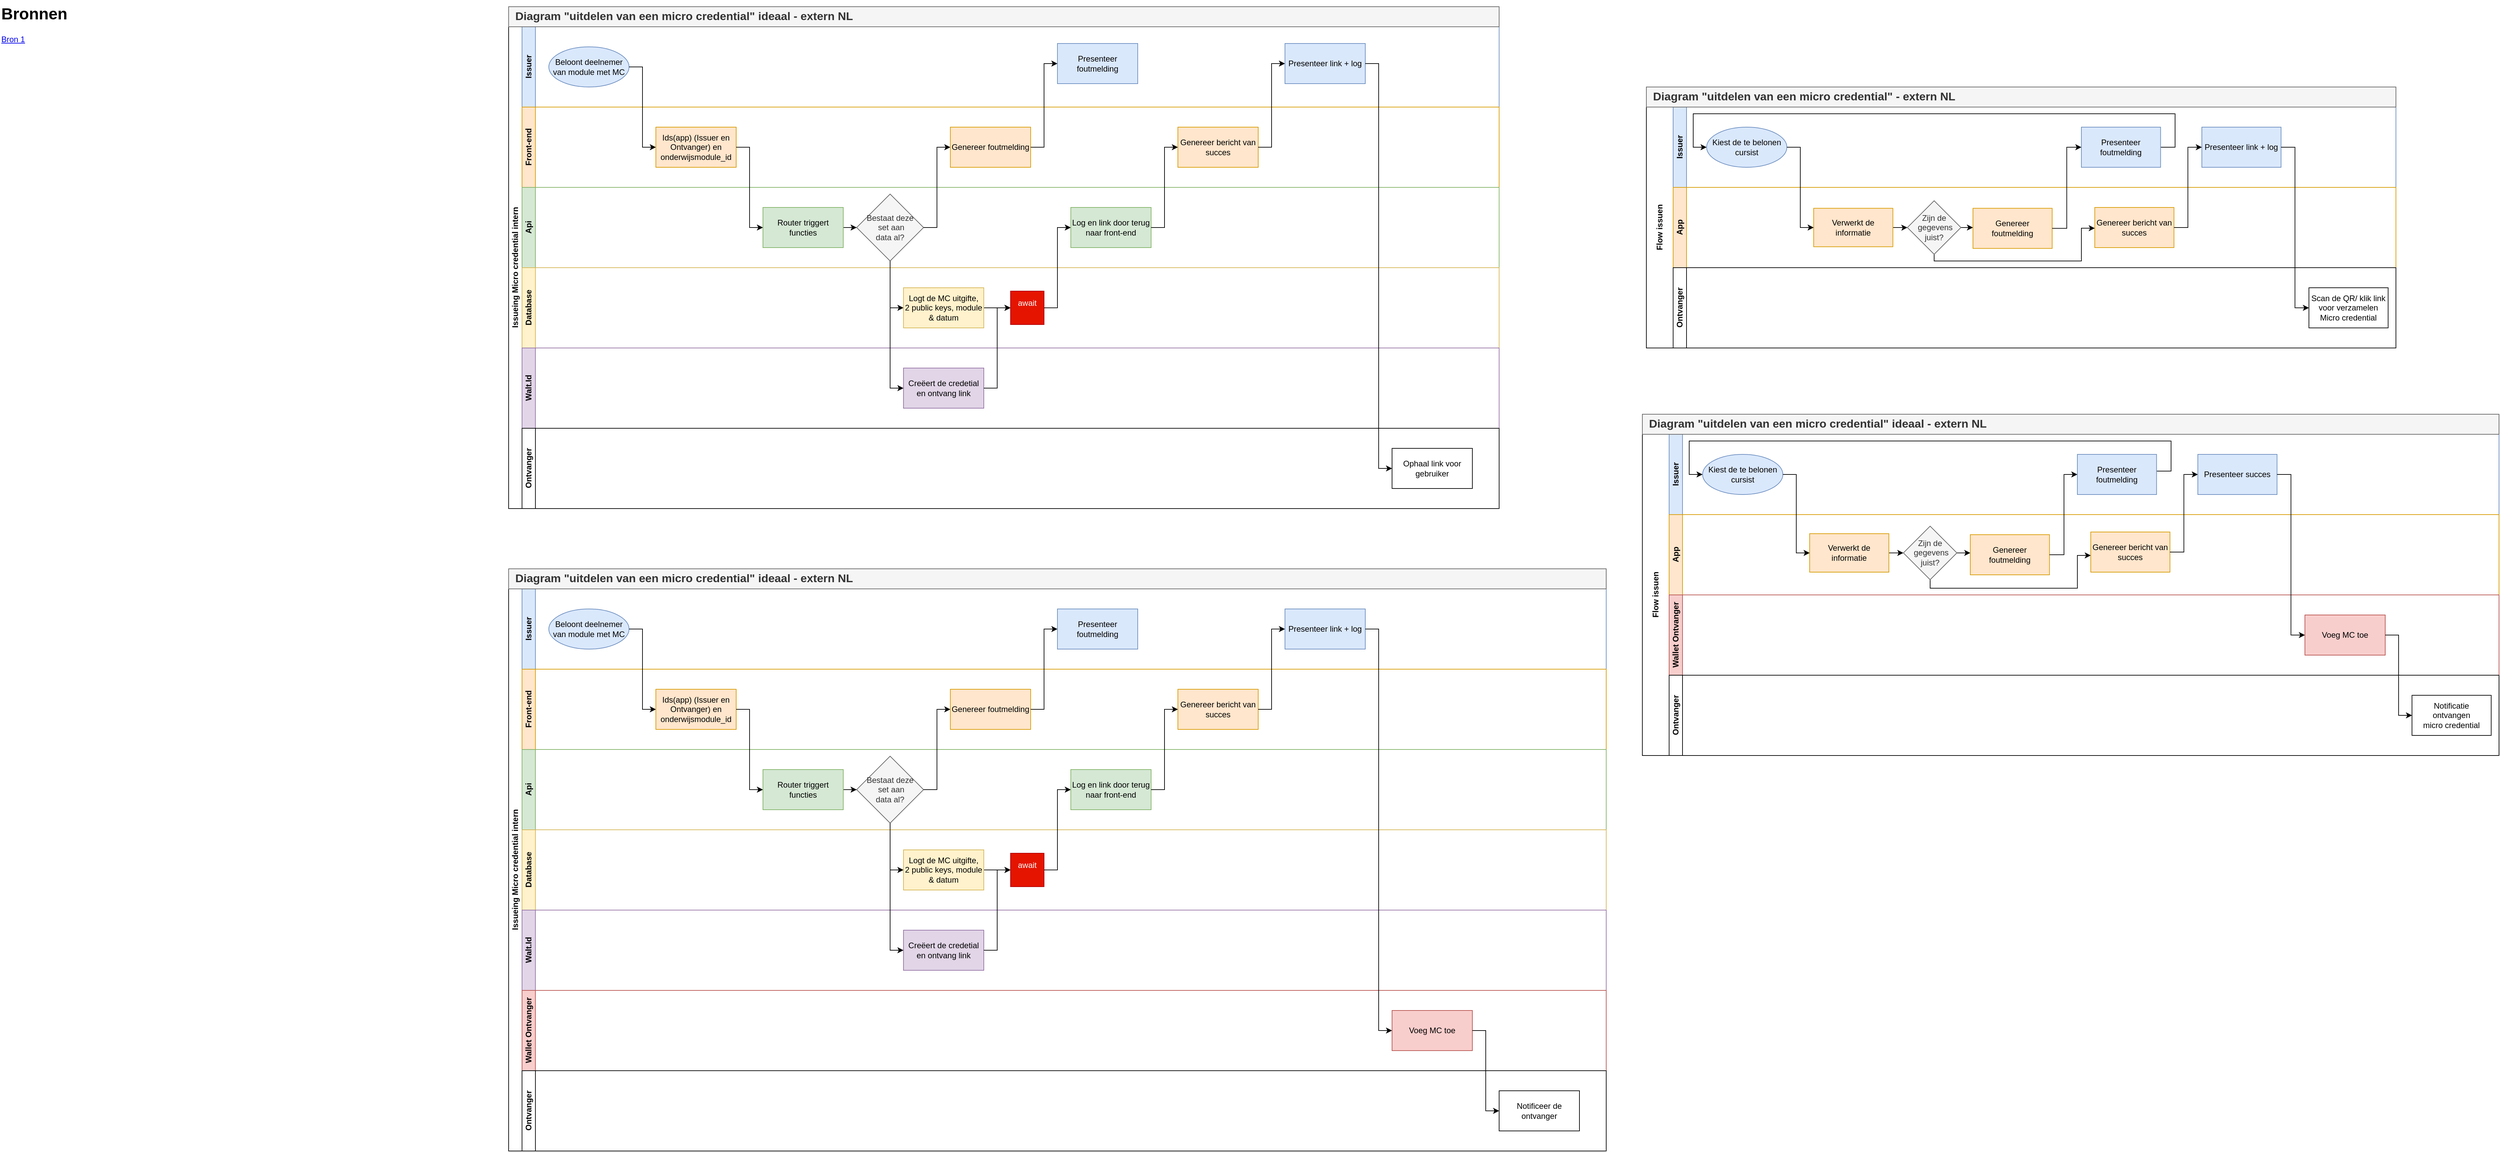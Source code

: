 <mxfile version="24.4.12" type="github">
  <diagram name="Pagina-1" id="NsCIWlI-wsy2xXNKLtzi">
    <mxGraphModel dx="1502" dy="348" grid="1" gridSize="10" guides="1" tooltips="1" connect="1" arrows="1" fold="1" page="1" pageScale="1" pageWidth="827" pageHeight="1169" math="0" shadow="0">
      <root>
        <mxCell id="0" />
        <mxCell id="1" parent="0" />
        <mxCell id="EHAu2jdZxgm3HHLdkp7--146" value="" style="group" vertex="1" connectable="0" parent="1">
          <mxGeometry x="1660" y="170" width="1120" height="390" as="geometry" />
        </mxCell>
        <mxCell id="EHAu2jdZxgm3HHLdkp7--147" value="Flow issuen" style="swimlane;childLayout=stackLayout;resizeParent=1;resizeParentMax=0;horizontal=0;startSize=40;horizontalStack=0;html=1;" vertex="1" parent="EHAu2jdZxgm3HHLdkp7--146">
          <mxGeometry y="30" width="1120" height="360" as="geometry">
            <mxRectangle y="120" width="40" height="200" as="alternateBounds" />
          </mxGeometry>
        </mxCell>
        <mxCell id="EHAu2jdZxgm3HHLdkp7--148" value="Issuer" style="swimlane;startSize=20;horizontal=0;html=1;fillColor=#dae8fc;strokeColor=#6c8ebf;" vertex="1" parent="EHAu2jdZxgm3HHLdkp7--147">
          <mxGeometry x="40" width="1080" height="120" as="geometry" />
        </mxCell>
        <mxCell id="EHAu2jdZxgm3HHLdkp7--149" value="Kiest de te belonen cursist" style="ellipse;whiteSpace=wrap;html=1;fillColor=#dae8fc;strokeColor=#6c8ebf;" vertex="1" parent="EHAu2jdZxgm3HHLdkp7--148">
          <mxGeometry x="50" y="30" width="120" height="60" as="geometry" />
        </mxCell>
        <mxCell id="EHAu2jdZxgm3HHLdkp7--150" style="edgeStyle=orthogonalEdgeStyle;rounded=0;orthogonalLoop=1;jettySize=auto;html=1;exitX=1;exitY=0.5;exitDx=0;exitDy=0;" edge="1" parent="EHAu2jdZxgm3HHLdkp7--148" source="EHAu2jdZxgm3HHLdkp7--151">
          <mxGeometry relative="1" as="geometry">
            <mxPoint x="738.338" y="60" as="sourcePoint" />
            <mxPoint x="50" y="60" as="targetPoint" />
            <Array as="points">
              <mxPoint x="750" y="60" />
              <mxPoint x="750" y="10" />
              <mxPoint x="30" y="10" />
              <mxPoint x="30" y="60" />
            </Array>
          </mxGeometry>
        </mxCell>
        <mxCell id="EHAu2jdZxgm3HHLdkp7--151" value="Presenteer foutmelding" style="whiteSpace=wrap;html=1;fillColor=#dae8fc;strokeColor=#6c8ebf;rounded=0;" vertex="1" parent="EHAu2jdZxgm3HHLdkp7--148">
          <mxGeometry x="610.003" y="30" width="118.336" height="60" as="geometry" />
        </mxCell>
        <mxCell id="EHAu2jdZxgm3HHLdkp7--152" value="Presenteer link + log" style="whiteSpace=wrap;html=1;fillColor=#dae8fc;strokeColor=#6c8ebf;rounded=0;" vertex="1" parent="EHAu2jdZxgm3HHLdkp7--148">
          <mxGeometry x="790.005" y="30" width="118.336" height="60" as="geometry" />
        </mxCell>
        <mxCell id="EHAu2jdZxgm3HHLdkp7--153" value="" style="edgeStyle=orthogonalEdgeStyle;rounded=0;orthogonalLoop=1;jettySize=auto;html=1;" edge="1" parent="EHAu2jdZxgm3HHLdkp7--147" source="EHAu2jdZxgm3HHLdkp7--166">
          <mxGeometry relative="1" as="geometry" />
        </mxCell>
        <mxCell id="EHAu2jdZxgm3HHLdkp7--154" value="Post request" style="edgeLabel;html=1;align=center;verticalAlign=middle;resizable=0;points=[];" vertex="1" connectable="0" parent="EHAu2jdZxgm3HHLdkp7--153">
          <mxGeometry x="-0.227" relative="1" as="geometry">
            <mxPoint y="-3" as="offset" />
          </mxGeometry>
        </mxCell>
        <mxCell id="EHAu2jdZxgm3HHLdkp7--155" value="" style="edgeStyle=orthogonalEdgeStyle;rounded=0;orthogonalLoop=1;jettySize=auto;html=1;" edge="1" parent="EHAu2jdZxgm3HHLdkp7--147">
          <mxGeometry relative="1" as="geometry" />
        </mxCell>
        <mxCell id="EHAu2jdZxgm3HHLdkp7--156" style="edgeStyle=orthogonalEdgeStyle;rounded=0;orthogonalLoop=1;jettySize=auto;html=1;entryX=0;entryY=0.5;entryDx=0;entryDy=0;" edge="1" parent="EHAu2jdZxgm3HHLdkp7--147">
          <mxGeometry relative="1" as="geometry" />
        </mxCell>
        <mxCell id="EHAu2jdZxgm3HHLdkp7--157" value="Nee" style="edgeLabel;html=1;align=center;verticalAlign=middle;resizable=0;points=[];" vertex="1" connectable="0" parent="EHAu2jdZxgm3HHLdkp7--156">
          <mxGeometry x="-0.747" y="4" relative="1" as="geometry">
            <mxPoint as="offset" />
          </mxGeometry>
        </mxCell>
        <mxCell id="EHAu2jdZxgm3HHLdkp7--158" value="" style="edgeStyle=orthogonalEdgeStyle;rounded=0;orthogonalLoop=1;jettySize=auto;html=1;" edge="1" parent="EHAu2jdZxgm3HHLdkp7--147" target="EHAu2jdZxgm3HHLdkp7--167">
          <mxGeometry relative="1" as="geometry" />
        </mxCell>
        <mxCell id="EHAu2jdZxgm3HHLdkp7--159" value="" style="edgeStyle=orthogonalEdgeStyle;rounded=0;orthogonalLoop=1;jettySize=auto;html=1;" edge="1" parent="EHAu2jdZxgm3HHLdkp7--147">
          <mxGeometry relative="1" as="geometry" />
        </mxCell>
        <mxCell id="EHAu2jdZxgm3HHLdkp7--160" style="edgeStyle=orthogonalEdgeStyle;rounded=0;orthogonalLoop=1;jettySize=auto;html=1;entryX=0.5;entryY=1;entryDx=0;entryDy=0;" edge="1" parent="EHAu2jdZxgm3HHLdkp7--147">
          <mxGeometry relative="1" as="geometry">
            <mxPoint x="424.036" y="420" as="targetPoint" />
          </mxGeometry>
        </mxCell>
        <mxCell id="EHAu2jdZxgm3HHLdkp7--161" value="" style="edgeStyle=orthogonalEdgeStyle;rounded=0;orthogonalLoop=1;jettySize=auto;html=1;" edge="1" parent="EHAu2jdZxgm3HHLdkp7--147" target="EHAu2jdZxgm3HHLdkp7--168">
          <mxGeometry relative="1" as="geometry" />
        </mxCell>
        <mxCell id="EHAu2jdZxgm3HHLdkp7--162" value="" style="edgeStyle=orthogonalEdgeStyle;rounded=0;orthogonalLoop=1;jettySize=auto;html=1;fontSize=12;startSize=8;endSize=8;" edge="1" parent="EHAu2jdZxgm3HHLdkp7--147" target="EHAu2jdZxgm3HHLdkp7--173">
          <mxGeometry relative="1" as="geometry" />
        </mxCell>
        <mxCell id="EHAu2jdZxgm3HHLdkp7--163" style="edgeStyle=orthogonalEdgeStyle;rounded=0;orthogonalLoop=1;jettySize=auto;html=1;entryX=0.5;entryY=0;entryDx=0;entryDy=0;fontSize=12;startSize=8;endSize=8;" edge="1" parent="EHAu2jdZxgm3HHLdkp7--147" source="EHAu2jdZxgm3HHLdkp7--152">
          <mxGeometry relative="1" as="geometry">
            <Array as="points">
              <mxPoint x="670.569" y="40" />
            </Array>
          </mxGeometry>
        </mxCell>
        <mxCell id="EHAu2jdZxgm3HHLdkp7--164" value="App" style="swimlane;startSize=20;horizontal=0;html=1;fillColor=#ffe6cc;strokeColor=#d79b00;" vertex="1" parent="EHAu2jdZxgm3HHLdkp7--147">
          <mxGeometry x="40" y="120" width="1080" height="120" as="geometry" />
        </mxCell>
        <mxCell id="EHAu2jdZxgm3HHLdkp7--165" style="edgeStyle=orthogonalEdgeStyle;rounded=0;orthogonalLoop=1;jettySize=auto;html=1;entryX=0;entryY=0.5;entryDx=0;entryDy=0;" edge="1" parent="EHAu2jdZxgm3HHLdkp7--164" source="EHAu2jdZxgm3HHLdkp7--166" target="EHAu2jdZxgm3HHLdkp7--171">
          <mxGeometry relative="1" as="geometry" />
        </mxCell>
        <mxCell id="EHAu2jdZxgm3HHLdkp7--166" value="Verwerkt de informatie" style="rounded=0;whiteSpace=wrap;html=1;fillColor=#ffe6cc;strokeColor=#d79b00;" vertex="1" parent="EHAu2jdZxgm3HHLdkp7--164">
          <mxGeometry x="210" y="31.25" width="118.34" height="57.5" as="geometry" />
        </mxCell>
        <mxCell id="EHAu2jdZxgm3HHLdkp7--167" value="Genereer foutmelding" style="whiteSpace=wrap;html=1;fillColor=#ffe6cc;strokeColor=#d79b00;rounded=0;" vertex="1" parent="EHAu2jdZxgm3HHLdkp7--164">
          <mxGeometry x="448.003" y="31.25" width="118.336" height="60" as="geometry" />
        </mxCell>
        <mxCell id="EHAu2jdZxgm3HHLdkp7--168" value="Genereer bericht van succes" style="whiteSpace=wrap;html=1;fillColor=#ffe6cc;strokeColor=#d79b00;rounded=0;" vertex="1" parent="EHAu2jdZxgm3HHLdkp7--164">
          <mxGeometry x="630.005" y="30" width="118.336" height="60" as="geometry" />
        </mxCell>
        <mxCell id="EHAu2jdZxgm3HHLdkp7--169" style="edgeStyle=orthogonalEdgeStyle;rounded=0;orthogonalLoop=1;jettySize=auto;html=1;exitX=0.5;exitY=1;exitDx=0;exitDy=0;" edge="1" parent="EHAu2jdZxgm3HHLdkp7--164" source="EHAu2jdZxgm3HHLdkp7--171" target="EHAu2jdZxgm3HHLdkp7--168">
          <mxGeometry relative="1" as="geometry">
            <mxPoint x="640.0" y="60" as="targetPoint" />
            <Array as="points">
              <mxPoint x="390" y="110" />
              <mxPoint x="610" y="110" />
              <mxPoint x="610" y="61" />
            </Array>
          </mxGeometry>
        </mxCell>
        <mxCell id="EHAu2jdZxgm3HHLdkp7--170" value="" style="edgeStyle=orthogonalEdgeStyle;rounded=0;orthogonalLoop=1;jettySize=auto;html=1;" edge="1" parent="EHAu2jdZxgm3HHLdkp7--164" source="EHAu2jdZxgm3HHLdkp7--171" target="EHAu2jdZxgm3HHLdkp7--167">
          <mxGeometry relative="1" as="geometry">
            <Array as="points">
              <mxPoint x="519" y="59" />
              <mxPoint x="519" y="59" />
            </Array>
          </mxGeometry>
        </mxCell>
        <mxCell id="EHAu2jdZxgm3HHLdkp7--171" value="Zijn de&lt;br&gt;&amp;nbsp;gegevens &lt;br&gt;juist?" style="rhombus;whiteSpace=wrap;html=1;fillColor=#f5f5f5;strokeColor=#666666;rounded=0;fontColor=#333333;" vertex="1" parent="EHAu2jdZxgm3HHLdkp7--164">
          <mxGeometry x="350" y="20" width="80.0" height="80" as="geometry" />
        </mxCell>
        <mxCell id="EHAu2jdZxgm3HHLdkp7--172" value="&lt;span style=&quot;color: rgb(0, 0, 0); font-family: Helvetica; font-size: 12px; font-style: normal; font-variant-ligatures: normal; font-variant-caps: normal; font-weight: 700; letter-spacing: normal; orphans: 2; text-align: center; text-indent: 0px; text-transform: none; widows: 2; word-spacing: 0px; -webkit-text-stroke-width: 0px; white-space: nowrap; background-color: rgb(251, 251, 251); text-decoration-thickness: initial; text-decoration-style: initial; text-decoration-color: initial; display: inline !important; float: none;&quot;&gt;Ontvanger&lt;/span&gt;" style="swimlane;startSize=20;horizontal=0;html=1;" vertex="1" parent="EHAu2jdZxgm3HHLdkp7--147">
          <mxGeometry x="40" y="240" width="1080" height="120" as="geometry" />
        </mxCell>
        <mxCell id="EHAu2jdZxgm3HHLdkp7--173" value="Scan de QR/ klik link voor verzamelen Micro credential" style="whiteSpace=wrap;html=1;rounded=0;" vertex="1" parent="EHAu2jdZxgm3HHLdkp7--172">
          <mxGeometry x="950.0" y="30" width="118.336" height="60" as="geometry" />
        </mxCell>
        <mxCell id="EHAu2jdZxgm3HHLdkp7--174" style="edgeStyle=none;curved=1;rounded=0;orthogonalLoop=1;jettySize=auto;html=1;exitX=0.5;exitY=0;exitDx=0;exitDy=0;fontSize=12;startSize=8;endSize=8;" edge="1" parent="EHAu2jdZxgm3HHLdkp7--172" source="EHAu2jdZxgm3HHLdkp7--173" target="EHAu2jdZxgm3HHLdkp7--173">
          <mxGeometry relative="1" as="geometry" />
        </mxCell>
        <mxCell id="EHAu2jdZxgm3HHLdkp7--175" style="edgeStyle=orthogonalEdgeStyle;rounded=0;orthogonalLoop=1;jettySize=auto;html=1;entryX=0;entryY=0.5;entryDx=0;entryDy=0;" edge="1" parent="EHAu2jdZxgm3HHLdkp7--147" source="EHAu2jdZxgm3HHLdkp7--149" target="EHAu2jdZxgm3HHLdkp7--166">
          <mxGeometry relative="1" as="geometry" />
        </mxCell>
        <mxCell id="EHAu2jdZxgm3HHLdkp7--176" style="edgeStyle=orthogonalEdgeStyle;rounded=0;orthogonalLoop=1;jettySize=auto;html=1;entryX=0;entryY=0.5;entryDx=0;entryDy=0;" edge="1" parent="EHAu2jdZxgm3HHLdkp7--147" source="EHAu2jdZxgm3HHLdkp7--168" target="EHAu2jdZxgm3HHLdkp7--152">
          <mxGeometry relative="1" as="geometry" />
        </mxCell>
        <mxCell id="EHAu2jdZxgm3HHLdkp7--177" style="edgeStyle=orthogonalEdgeStyle;rounded=0;orthogonalLoop=1;jettySize=auto;html=1;entryX=0;entryY=0.5;entryDx=0;entryDy=0;" edge="1" parent="EHAu2jdZxgm3HHLdkp7--147" source="EHAu2jdZxgm3HHLdkp7--152" target="EHAu2jdZxgm3HHLdkp7--173">
          <mxGeometry relative="1" as="geometry" />
        </mxCell>
        <mxCell id="EHAu2jdZxgm3HHLdkp7--178" style="edgeStyle=orthogonalEdgeStyle;rounded=0;orthogonalLoop=1;jettySize=auto;html=1;entryX=0;entryY=0.5;entryDx=0;entryDy=0;" edge="1" parent="EHAu2jdZxgm3HHLdkp7--147" source="EHAu2jdZxgm3HHLdkp7--167" target="EHAu2jdZxgm3HHLdkp7--151">
          <mxGeometry relative="1" as="geometry" />
        </mxCell>
        <mxCell id="EHAu2jdZxgm3HHLdkp7--179" value="&lt;font style=&quot;font-size: 17px;&quot;&gt;Diagram &quot;uitdelen van een micro credential&quot;&amp;nbsp;- extern NL&lt;/font&gt;" style="text;html=1;align=left;verticalAlign=middle;whiteSpace=wrap;rounded=0;fillColor=#f5f5f5;fontColor=#333333;strokeColor=#666666;fontStyle=1;fontSize=17;spacingTop=0;spacing=10;" vertex="1" parent="EHAu2jdZxgm3HHLdkp7--146">
          <mxGeometry width="1120" height="30" as="geometry" />
        </mxCell>
        <mxCell id="EHAu2jdZxgm3HHLdkp7--181" value="" style="group" vertex="1" connectable="0" parent="1">
          <mxGeometry x="1654" y="659" width="1280" height="510" as="geometry" />
        </mxCell>
        <mxCell id="EHAu2jdZxgm3HHLdkp7--53" value="Flow issuen" style="swimlane;childLayout=stackLayout;resizeParent=1;resizeParentMax=0;horizontal=0;startSize=40;horizontalStack=0;html=1;" vertex="1" parent="EHAu2jdZxgm3HHLdkp7--181">
          <mxGeometry y="30" width="1280" height="480" as="geometry">
            <mxRectangle y="120" width="40" height="200" as="alternateBounds" />
          </mxGeometry>
        </mxCell>
        <mxCell id="EHAu2jdZxgm3HHLdkp7--59" value="" style="edgeStyle=orthogonalEdgeStyle;rounded=0;orthogonalLoop=1;jettySize=auto;html=1;" edge="1" parent="EHAu2jdZxgm3HHLdkp7--53" source="EHAu2jdZxgm3HHLdkp7--72">
          <mxGeometry relative="1" as="geometry" />
        </mxCell>
        <mxCell id="EHAu2jdZxgm3HHLdkp7--60" value="Post request" style="edgeLabel;html=1;align=center;verticalAlign=middle;resizable=0;points=[];" vertex="1" connectable="0" parent="EHAu2jdZxgm3HHLdkp7--59">
          <mxGeometry x="-0.227" relative="1" as="geometry">
            <mxPoint y="-3" as="offset" />
          </mxGeometry>
        </mxCell>
        <mxCell id="EHAu2jdZxgm3HHLdkp7--61" value="" style="edgeStyle=orthogonalEdgeStyle;rounded=0;orthogonalLoop=1;jettySize=auto;html=1;" edge="1" parent="EHAu2jdZxgm3HHLdkp7--53">
          <mxGeometry relative="1" as="geometry" />
        </mxCell>
        <mxCell id="EHAu2jdZxgm3HHLdkp7--62" style="edgeStyle=orthogonalEdgeStyle;rounded=0;orthogonalLoop=1;jettySize=auto;html=1;entryX=0;entryY=0.5;entryDx=0;entryDy=0;" edge="1" parent="EHAu2jdZxgm3HHLdkp7--53">
          <mxGeometry relative="1" as="geometry" />
        </mxCell>
        <mxCell id="EHAu2jdZxgm3HHLdkp7--63" value="Nee" style="edgeLabel;html=1;align=center;verticalAlign=middle;resizable=0;points=[];" vertex="1" connectable="0" parent="EHAu2jdZxgm3HHLdkp7--62">
          <mxGeometry x="-0.747" y="4" relative="1" as="geometry">
            <mxPoint as="offset" />
          </mxGeometry>
        </mxCell>
        <mxCell id="EHAu2jdZxgm3HHLdkp7--64" value="" style="edgeStyle=orthogonalEdgeStyle;rounded=0;orthogonalLoop=1;jettySize=auto;html=1;" edge="1" parent="EHAu2jdZxgm3HHLdkp7--53" target="EHAu2jdZxgm3HHLdkp7--73">
          <mxGeometry relative="1" as="geometry" />
        </mxCell>
        <mxCell id="EHAu2jdZxgm3HHLdkp7--65" value="" style="edgeStyle=orthogonalEdgeStyle;rounded=0;orthogonalLoop=1;jettySize=auto;html=1;" edge="1" parent="EHAu2jdZxgm3HHLdkp7--53">
          <mxGeometry relative="1" as="geometry" />
        </mxCell>
        <mxCell id="EHAu2jdZxgm3HHLdkp7--66" style="edgeStyle=orthogonalEdgeStyle;rounded=0;orthogonalLoop=1;jettySize=auto;html=1;entryX=0.5;entryY=1;entryDx=0;entryDy=0;" edge="1" parent="EHAu2jdZxgm3HHLdkp7--53">
          <mxGeometry relative="1" as="geometry">
            <mxPoint x="424.036" y="420" as="targetPoint" />
          </mxGeometry>
        </mxCell>
        <mxCell id="EHAu2jdZxgm3HHLdkp7--67" value="" style="edgeStyle=orthogonalEdgeStyle;rounded=0;orthogonalLoop=1;jettySize=auto;html=1;" edge="1" parent="EHAu2jdZxgm3HHLdkp7--53" target="EHAu2jdZxgm3HHLdkp7--74">
          <mxGeometry relative="1" as="geometry" />
        </mxCell>
        <mxCell id="EHAu2jdZxgm3HHLdkp7--68" value="" style="edgeStyle=orthogonalEdgeStyle;rounded=0;orthogonalLoop=1;jettySize=auto;html=1;fontSize=12;startSize=8;endSize=8;" edge="1" parent="EHAu2jdZxgm3HHLdkp7--53" target="EHAu2jdZxgm3HHLdkp7--79">
          <mxGeometry relative="1" as="geometry" />
        </mxCell>
        <mxCell id="EHAu2jdZxgm3HHLdkp7--69" style="edgeStyle=orthogonalEdgeStyle;rounded=0;orthogonalLoop=1;jettySize=auto;html=1;entryX=0.5;entryY=0;entryDx=0;entryDy=0;fontSize=12;startSize=8;endSize=8;" edge="1" parent="EHAu2jdZxgm3HHLdkp7--53" source="EHAu2jdZxgm3HHLdkp7--58">
          <mxGeometry relative="1" as="geometry">
            <Array as="points">
              <mxPoint x="670.569" y="40" />
            </Array>
          </mxGeometry>
        </mxCell>
        <mxCell id="EHAu2jdZxgm3HHLdkp7--54" value="Issuer" style="swimlane;startSize=20;horizontal=0;html=1;fillColor=#dae8fc;strokeColor=#6c8ebf;" vertex="1" parent="EHAu2jdZxgm3HHLdkp7--53">
          <mxGeometry x="40" width="1240" height="120" as="geometry" />
        </mxCell>
        <mxCell id="EHAu2jdZxgm3HHLdkp7--55" value="Kiest de te belonen cursist" style="ellipse;whiteSpace=wrap;html=1;fillColor=#dae8fc;strokeColor=#6c8ebf;" vertex="1" parent="EHAu2jdZxgm3HHLdkp7--54">
          <mxGeometry x="50" y="30" width="120" height="60" as="geometry" />
        </mxCell>
        <mxCell id="EHAu2jdZxgm3HHLdkp7--56" style="edgeStyle=orthogonalEdgeStyle;rounded=0;orthogonalLoop=1;jettySize=auto;html=1;entryX=0;entryY=0.5;entryDx=0;entryDy=0;" edge="1" parent="EHAu2jdZxgm3HHLdkp7--54" source="EHAu2jdZxgm3HHLdkp7--57" target="EHAu2jdZxgm3HHLdkp7--55">
          <mxGeometry relative="1" as="geometry">
            <Array as="points">
              <mxPoint x="750" y="55" />
              <mxPoint x="750" y="10" />
              <mxPoint x="30" y="10" />
              <mxPoint x="30" y="60" />
            </Array>
          </mxGeometry>
        </mxCell>
        <mxCell id="EHAu2jdZxgm3HHLdkp7--57" value="Presenteer foutmelding" style="whiteSpace=wrap;html=1;fillColor=#dae8fc;strokeColor=#6c8ebf;rounded=0;" vertex="1" parent="EHAu2jdZxgm3HHLdkp7--54">
          <mxGeometry x="610.003" y="30" width="118.336" height="60" as="geometry" />
        </mxCell>
        <mxCell id="EHAu2jdZxgm3HHLdkp7--58" value="Presenteer succes" style="whiteSpace=wrap;html=1;fillColor=#dae8fc;strokeColor=#6c8ebf;rounded=0;" vertex="1" parent="EHAu2jdZxgm3HHLdkp7--54">
          <mxGeometry x="790.005" y="30" width="118.336" height="60" as="geometry" />
        </mxCell>
        <mxCell id="EHAu2jdZxgm3HHLdkp7--70" value="App" style="swimlane;startSize=20;horizontal=0;html=1;fillColor=#ffe6cc;strokeColor=#d79b00;" vertex="1" parent="EHAu2jdZxgm3HHLdkp7--53">
          <mxGeometry x="40" y="120" width="1240" height="120" as="geometry" />
        </mxCell>
        <mxCell id="EHAu2jdZxgm3HHLdkp7--71" style="edgeStyle=orthogonalEdgeStyle;rounded=0;orthogonalLoop=1;jettySize=auto;html=1;entryX=0;entryY=0.5;entryDx=0;entryDy=0;" edge="1" parent="EHAu2jdZxgm3HHLdkp7--70" source="EHAu2jdZxgm3HHLdkp7--72" target="EHAu2jdZxgm3HHLdkp7--77">
          <mxGeometry relative="1" as="geometry" />
        </mxCell>
        <mxCell id="EHAu2jdZxgm3HHLdkp7--72" value="Verwerkt de informatie" style="rounded=0;whiteSpace=wrap;html=1;fillColor=#ffe6cc;strokeColor=#d79b00;" vertex="1" parent="EHAu2jdZxgm3HHLdkp7--70">
          <mxGeometry x="210" y="28.5" width="118.34" height="57.5" as="geometry" />
        </mxCell>
        <mxCell id="EHAu2jdZxgm3HHLdkp7--73" value="Genereer foutmelding" style="whiteSpace=wrap;html=1;fillColor=#ffe6cc;strokeColor=#d79b00;rounded=0;" vertex="1" parent="EHAu2jdZxgm3HHLdkp7--70">
          <mxGeometry x="450.003" y="30" width="118.336" height="60" as="geometry" />
        </mxCell>
        <mxCell id="EHAu2jdZxgm3HHLdkp7--74" value="Genereer bericht van succes" style="whiteSpace=wrap;html=1;fillColor=#ffe6cc;strokeColor=#d79b00;rounded=0;" vertex="1" parent="EHAu2jdZxgm3HHLdkp7--70">
          <mxGeometry x="630.005" y="26" width="118.336" height="60" as="geometry" />
        </mxCell>
        <mxCell id="EHAu2jdZxgm3HHLdkp7--75" style="edgeStyle=orthogonalEdgeStyle;rounded=0;orthogonalLoop=1;jettySize=auto;html=1;exitX=0.5;exitY=1;exitDx=0;exitDy=0;" edge="1" parent="EHAu2jdZxgm3HHLdkp7--70" source="EHAu2jdZxgm3HHLdkp7--77" target="EHAu2jdZxgm3HHLdkp7--74">
          <mxGeometry relative="1" as="geometry">
            <mxPoint x="640" y="60" as="targetPoint" />
            <Array as="points">
              <mxPoint x="390" y="110" />
              <mxPoint x="610" y="110" />
              <mxPoint x="610" y="61" />
            </Array>
          </mxGeometry>
        </mxCell>
        <mxCell id="EHAu2jdZxgm3HHLdkp7--76" value="" style="edgeStyle=orthogonalEdgeStyle;rounded=0;orthogonalLoop=1;jettySize=auto;html=1;" edge="1" parent="EHAu2jdZxgm3HHLdkp7--70" source="EHAu2jdZxgm3HHLdkp7--77" target="EHAu2jdZxgm3HHLdkp7--73">
          <mxGeometry relative="1" as="geometry">
            <Array as="points">
              <mxPoint x="519" y="59" />
              <mxPoint x="519" y="59" />
            </Array>
          </mxGeometry>
        </mxCell>
        <mxCell id="EHAu2jdZxgm3HHLdkp7--77" value="Zijn de&lt;br&gt;&amp;nbsp;gegevens &lt;br&gt;juist?" style="rhombus;whiteSpace=wrap;html=1;fillColor=#f5f5f5;strokeColor=#666666;rounded=0;fontColor=#333333;" vertex="1" parent="EHAu2jdZxgm3HHLdkp7--70">
          <mxGeometry x="350" y="17.25" width="80" height="80" as="geometry" />
        </mxCell>
        <mxCell id="EHAu2jdZxgm3HHLdkp7--91" style="swimlane;startSize=20;horizontal=0;html=1;fillColor=#ffe6cc;strokeColor=#d79b00;" vertex="1" parent="EHAu2jdZxgm3HHLdkp7--53">
          <mxGeometry x="40" y="240" width="1240" height="120" as="geometry" />
        </mxCell>
        <mxCell id="EHAu2jdZxgm3HHLdkp7--89" value="Wallet Ontvanger" style="swimlane;startSize=20;horizontal=0;html=1;fillColor=#f8cecc;strokeColor=#b85450;" vertex="1" parent="EHAu2jdZxgm3HHLdkp7--91">
          <mxGeometry width="1240" height="120" as="geometry" />
        </mxCell>
        <mxCell id="EHAu2jdZxgm3HHLdkp7--90" value="Voeg MC toe" style="whiteSpace=wrap;html=1;fillColor=#f8cecc;strokeColor=#b85450;rounded=0;" vertex="1" parent="EHAu2jdZxgm3HHLdkp7--89">
          <mxGeometry x="950" y="30" width="120" height="60" as="geometry" />
        </mxCell>
        <mxCell id="EHAu2jdZxgm3HHLdkp7--78" value="&lt;span style=&quot;color: rgb(0, 0, 0); font-family: Helvetica; font-size: 12px; font-style: normal; font-variant-ligatures: normal; font-variant-caps: normal; font-weight: 700; letter-spacing: normal; orphans: 2; text-align: center; text-indent: 0px; text-transform: none; widows: 2; word-spacing: 0px; -webkit-text-stroke-width: 0px; white-space: nowrap; background-color: rgb(251, 251, 251); text-decoration-thickness: initial; text-decoration-style: initial; text-decoration-color: initial; display: inline !important; float: none;&quot;&gt;Ontvanger&lt;/span&gt;" style="swimlane;startSize=20;horizontal=0;html=1;" vertex="1" parent="EHAu2jdZxgm3HHLdkp7--53">
          <mxGeometry x="40" y="360" width="1240" height="120" as="geometry" />
        </mxCell>
        <mxCell id="EHAu2jdZxgm3HHLdkp7--79" value="Notificatie&lt;br&gt;ontvangen&lt;div&gt;micro credential&lt;/div&gt;" style="whiteSpace=wrap;html=1;rounded=0;" vertex="1" parent="EHAu2jdZxgm3HHLdkp7--78">
          <mxGeometry x="1110.0" y="30" width="118.336" height="60" as="geometry" />
        </mxCell>
        <mxCell id="EHAu2jdZxgm3HHLdkp7--80" style="edgeStyle=none;curved=1;rounded=0;orthogonalLoop=1;jettySize=auto;html=1;exitX=0.5;exitY=0;exitDx=0;exitDy=0;fontSize=12;startSize=8;endSize=8;" edge="1" parent="EHAu2jdZxgm3HHLdkp7--78" source="EHAu2jdZxgm3HHLdkp7--79" target="EHAu2jdZxgm3HHLdkp7--79">
          <mxGeometry relative="1" as="geometry" />
        </mxCell>
        <mxCell id="EHAu2jdZxgm3HHLdkp7--81" style="edgeStyle=orthogonalEdgeStyle;rounded=0;orthogonalLoop=1;jettySize=auto;html=1;entryX=0;entryY=0.5;entryDx=0;entryDy=0;" edge="1" parent="EHAu2jdZxgm3HHLdkp7--53" source="EHAu2jdZxgm3HHLdkp7--55" target="EHAu2jdZxgm3HHLdkp7--72">
          <mxGeometry relative="1" as="geometry" />
        </mxCell>
        <mxCell id="EHAu2jdZxgm3HHLdkp7--82" style="edgeStyle=orthogonalEdgeStyle;rounded=0;orthogonalLoop=1;jettySize=auto;html=1;entryX=0;entryY=0.5;entryDx=0;entryDy=0;" edge="1" parent="EHAu2jdZxgm3HHLdkp7--53" source="EHAu2jdZxgm3HHLdkp7--74" target="EHAu2jdZxgm3HHLdkp7--58">
          <mxGeometry relative="1" as="geometry" />
        </mxCell>
        <mxCell id="EHAu2jdZxgm3HHLdkp7--84" style="edgeStyle=orthogonalEdgeStyle;rounded=0;orthogonalLoop=1;jettySize=auto;html=1;entryX=0;entryY=0.5;entryDx=0;entryDy=0;" edge="1" parent="EHAu2jdZxgm3HHLdkp7--53" source="EHAu2jdZxgm3HHLdkp7--73" target="EHAu2jdZxgm3HHLdkp7--57">
          <mxGeometry relative="1" as="geometry">
            <Array as="points">
              <mxPoint x="630" y="180" />
              <mxPoint x="630" y="60" />
            </Array>
          </mxGeometry>
        </mxCell>
        <mxCell id="EHAu2jdZxgm3HHLdkp7--93" style="edgeStyle=orthogonalEdgeStyle;rounded=0;orthogonalLoop=1;jettySize=auto;html=1;entryX=0;entryY=0.5;entryDx=0;entryDy=0;" edge="1" parent="EHAu2jdZxgm3HHLdkp7--53" source="EHAu2jdZxgm3HHLdkp7--58" target="EHAu2jdZxgm3HHLdkp7--90">
          <mxGeometry relative="1" as="geometry" />
        </mxCell>
        <mxCell id="EHAu2jdZxgm3HHLdkp7--95" style="edgeStyle=orthogonalEdgeStyle;rounded=0;orthogonalLoop=1;jettySize=auto;html=1;entryX=0;entryY=0.5;entryDx=0;entryDy=0;" edge="1" parent="EHAu2jdZxgm3HHLdkp7--53" source="EHAu2jdZxgm3HHLdkp7--90" target="EHAu2jdZxgm3HHLdkp7--79">
          <mxGeometry relative="1" as="geometry" />
        </mxCell>
        <mxCell id="EHAu2jdZxgm3HHLdkp7--85" value="&lt;font style=&quot;font-size: 17px;&quot;&gt;Diagram &quot;uitdelen van een micro credential&quot; ideaal - extern NL&lt;/font&gt;" style="text;html=1;align=left;verticalAlign=middle;whiteSpace=wrap;rounded=0;fillColor=#f5f5f5;fontColor=#333333;strokeColor=#666666;fontStyle=1;fontSize=17;spacingTop=0;spacing=10;" vertex="1" parent="EHAu2jdZxgm3HHLdkp7--181">
          <mxGeometry width="1280" height="30" as="geometry" />
        </mxCell>
        <mxCell id="EHAu2jdZxgm3HHLdkp7--184" value="" style="group" vertex="1" connectable="0" parent="1">
          <mxGeometry x="-40" y="50" width="1480" height="750" as="geometry" />
        </mxCell>
        <mxCell id="zvpY97_QarNmOb90CFdL-1" value="Issueing Micro credential intern" style="swimlane;childLayout=stackLayout;resizeParent=1;resizeParentMax=0;horizontal=0;startSize=20;horizontalStack=0;html=1;" parent="EHAu2jdZxgm3HHLdkp7--184" vertex="1">
          <mxGeometry y="30" width="1480" height="720" as="geometry" />
        </mxCell>
        <mxCell id="zvpY97_QarNmOb90CFdL-2" value="Issuer" style="swimlane;startSize=20;horizontal=0;html=1;fillColor=#dae8fc;strokeColor=#6c8ebf;" parent="zvpY97_QarNmOb90CFdL-1" vertex="1">
          <mxGeometry x="20" width="1460" height="120" as="geometry" />
        </mxCell>
        <mxCell id="zvpY97_QarNmOb90CFdL-3" value="Beloont deelnemer van module met MC" style="ellipse;whiteSpace=wrap;html=1;fillColor=#dae8fc;strokeColor=#6c8ebf;" parent="zvpY97_QarNmOb90CFdL-2" vertex="1">
          <mxGeometry x="40" y="30" width="120" height="60" as="geometry" />
        </mxCell>
        <mxCell id="zvpY97_QarNmOb90CFdL-4" value="Presenteer foutmelding" style="whiteSpace=wrap;html=1;fillColor=#dae8fc;strokeColor=#6c8ebf;rounded=0;" parent="zvpY97_QarNmOb90CFdL-2" vertex="1">
          <mxGeometry x="800" y="25" width="120" height="60" as="geometry" />
        </mxCell>
        <mxCell id="zvpY97_QarNmOb90CFdL-5" value="Presenteer link + log" style="whiteSpace=wrap;html=1;fillColor=#dae8fc;strokeColor=#6c8ebf;rounded=0;" parent="zvpY97_QarNmOb90CFdL-2" vertex="1">
          <mxGeometry x="1140" y="25" width="120" height="60" as="geometry" />
        </mxCell>
        <mxCell id="zvpY97_QarNmOb90CFdL-6" value="Front-end" style="swimlane;startSize=20;horizontal=0;html=1;fillColor=#ffe6cc;strokeColor=#d79b00;" parent="zvpY97_QarNmOb90CFdL-1" vertex="1">
          <mxGeometry x="20" y="120" width="1460" height="120" as="geometry" />
        </mxCell>
        <mxCell id="zvpY97_QarNmOb90CFdL-7" value="Ids(app) (Issuer en Ontvanger) en onderwijsmodule_id" style="rounded=0;whiteSpace=wrap;html=1;fillColor=#ffe6cc;strokeColor=#d79b00;" parent="zvpY97_QarNmOb90CFdL-6" vertex="1">
          <mxGeometry x="200" y="30" width="120" height="60" as="geometry" />
        </mxCell>
        <mxCell id="zvpY97_QarNmOb90CFdL-8" value="Genereer foutmelding" style="whiteSpace=wrap;html=1;fillColor=#ffe6cc;strokeColor=#d79b00;rounded=0;" parent="zvpY97_QarNmOb90CFdL-6" vertex="1">
          <mxGeometry x="640" y="30" width="120" height="60" as="geometry" />
        </mxCell>
        <mxCell id="zvpY97_QarNmOb90CFdL-9" value="Genereer bericht van succes" style="whiteSpace=wrap;html=1;fillColor=#ffe6cc;strokeColor=#d79b00;rounded=0;" parent="zvpY97_QarNmOb90CFdL-6" vertex="1">
          <mxGeometry x="980" y="30" width="120" height="60" as="geometry" />
        </mxCell>
        <mxCell id="zvpY97_QarNmOb90CFdL-11" value="Api" style="swimlane;startSize=20;horizontal=0;html=1;fillColor=#d5e8d4;strokeColor=#82b366;" parent="zvpY97_QarNmOb90CFdL-1" vertex="1">
          <mxGeometry x="20" y="240" width="1460" height="120" as="geometry" />
        </mxCell>
        <mxCell id="EHAu2jdZxgm3HHLdkp7--11" style="edgeStyle=orthogonalEdgeStyle;rounded=0;orthogonalLoop=1;jettySize=auto;html=1;entryX=0;entryY=0.5;entryDx=0;entryDy=0;" edge="1" parent="zvpY97_QarNmOb90CFdL-11" source="zvpY97_QarNmOb90CFdL-14" target="zvpY97_QarNmOb90CFdL-19">
          <mxGeometry relative="1" as="geometry" />
        </mxCell>
        <mxCell id="zvpY97_QarNmOb90CFdL-14" value="Router triggert functies" style="rounded=0;whiteSpace=wrap;html=1;fillColor=#d5e8d4;strokeColor=#82b366;" parent="zvpY97_QarNmOb90CFdL-11" vertex="1">
          <mxGeometry x="360" y="30" width="120" height="60" as="geometry" />
        </mxCell>
        <mxCell id="zvpY97_QarNmOb90CFdL-15" value="Log en link door terug naar front-end" style="whiteSpace=wrap;html=1;fillColor=#d5e8d4;strokeColor=#82b366;rounded=0;" parent="zvpY97_QarNmOb90CFdL-11" vertex="1">
          <mxGeometry x="820" y="30" width="120" height="60" as="geometry" />
        </mxCell>
        <mxCell id="zvpY97_QarNmOb90CFdL-19" value="Bestaat deze&lt;br&gt;&amp;nbsp;set aan &lt;br&gt;data al?" style="rhombus;whiteSpace=wrap;html=1;fillColor=#f5f5f5;strokeColor=#666666;rounded=0;fontColor=#333333;" parent="zvpY97_QarNmOb90CFdL-11" vertex="1">
          <mxGeometry x="500" y="10" width="100" height="100" as="geometry" />
        </mxCell>
        <mxCell id="zvpY97_QarNmOb90CFdL-16" value="Database" style="swimlane;startSize=20;horizontal=0;html=1;fillColor=#fff2cc;strokeColor=#d6b656;" parent="zvpY97_QarNmOb90CFdL-1" vertex="1">
          <mxGeometry x="20" y="360" width="1460" height="120" as="geometry" />
        </mxCell>
        <mxCell id="EHAu2jdZxgm3HHLdkp7--20" value="" style="edgeStyle=orthogonalEdgeStyle;rounded=0;orthogonalLoop=1;jettySize=auto;html=1;" edge="1" parent="zvpY97_QarNmOb90CFdL-16" source="zvpY97_QarNmOb90CFdL-18" target="zvpY97_QarNmOb90CFdL-21">
          <mxGeometry relative="1" as="geometry" />
        </mxCell>
        <mxCell id="zvpY97_QarNmOb90CFdL-18" value="Logt de MC uitgifte,&lt;br&gt;2 public keys, module &amp;amp;&amp;nbsp;&lt;span style=&quot;background-color: initial;&quot;&gt;datum&lt;/span&gt;" style="rounded=0;whiteSpace=wrap;html=1;fillColor=#fff2cc;strokeColor=#d6b656;" parent="zvpY97_QarNmOb90CFdL-16" vertex="1">
          <mxGeometry x="570" y="30" width="120" height="60" as="geometry" />
        </mxCell>
        <mxCell id="zvpY97_QarNmOb90CFdL-21" value="await&lt;div&gt;&lt;br&gt;&lt;/div&gt;" style="whiteSpace=wrap;html=1;fillColor=#e51400;strokeColor=#B20000;rounded=0;fontColor=#ffffff;" parent="zvpY97_QarNmOb90CFdL-16" vertex="1">
          <mxGeometry x="730" y="35" width="50" height="50" as="geometry" />
        </mxCell>
        <mxCell id="zvpY97_QarNmOb90CFdL-22" value="Walt.Id" style="swimlane;startSize=20;horizontal=0;html=1;fillColor=#e1d5e7;strokeColor=#9673a6;" parent="zvpY97_QarNmOb90CFdL-1" vertex="1">
          <mxGeometry x="20" y="480" width="1460" height="120" as="geometry" />
        </mxCell>
        <mxCell id="zvpY97_QarNmOb90CFdL-23" value="Creëert de credetial en ontvang link" style="rounded=0;whiteSpace=wrap;html=1;fillColor=#e1d5e7;strokeColor=#9673a6;" parent="zvpY97_QarNmOb90CFdL-22" vertex="1">
          <mxGeometry x="570" y="30" width="120" height="60" as="geometry" />
        </mxCell>
        <mxCell id="zvpY97_QarNmOb90CFdL-24" value="&lt;span style=&quot;color: rgb(0, 0, 0); font-family: Helvetica; font-size: 12px; font-style: normal; font-variant-ligatures: normal; font-variant-caps: normal; font-weight: 700; letter-spacing: normal; orphans: 2; text-align: center; text-indent: 0px; text-transform: none; widows: 2; word-spacing: 0px; -webkit-text-stroke-width: 0px; white-space: nowrap; background-color: rgb(251, 251, 251); text-decoration-thickness: initial; text-decoration-style: initial; text-decoration-color: initial; display: inline !important; float: none;&quot;&gt;Ontvanger&lt;/span&gt;" style="swimlane;startSize=20;horizontal=0;html=1;" parent="zvpY97_QarNmOb90CFdL-1" vertex="1">
          <mxGeometry x="20" y="600" width="1460" height="120" as="geometry" />
        </mxCell>
        <mxCell id="zvpY97_QarNmOb90CFdL-25" value="Ophaal link voor gebruiker" style="rounded=0;whiteSpace=wrap;html=1;" parent="zvpY97_QarNmOb90CFdL-24" vertex="1">
          <mxGeometry x="1300" y="30.0" width="120" height="60" as="geometry" />
        </mxCell>
        <mxCell id="EHAu2jdZxgm3HHLdkp7--5" style="edgeStyle=orthogonalEdgeStyle;rounded=0;orthogonalLoop=1;jettySize=auto;html=1;entryX=0;entryY=0.5;entryDx=0;entryDy=0;" edge="1" parent="zvpY97_QarNmOb90CFdL-1" source="zvpY97_QarNmOb90CFdL-7" target="zvpY97_QarNmOb90CFdL-14">
          <mxGeometry relative="1" as="geometry" />
        </mxCell>
        <mxCell id="EHAu2jdZxgm3HHLdkp7--13" style="edgeStyle=orthogonalEdgeStyle;rounded=0;orthogonalLoop=1;jettySize=auto;html=1;entryX=0;entryY=0.5;entryDx=0;entryDy=0;" edge="1" parent="zvpY97_QarNmOb90CFdL-1" source="zvpY97_QarNmOb90CFdL-19" target="zvpY97_QarNmOb90CFdL-8">
          <mxGeometry relative="1" as="geometry" />
        </mxCell>
        <mxCell id="EHAu2jdZxgm3HHLdkp7--14" style="edgeStyle=orthogonalEdgeStyle;rounded=0;orthogonalLoop=1;jettySize=auto;html=1;entryX=0;entryY=0.5;entryDx=0;entryDy=0;" edge="1" parent="zvpY97_QarNmOb90CFdL-1" source="zvpY97_QarNmOb90CFdL-8" target="zvpY97_QarNmOb90CFdL-4">
          <mxGeometry relative="1" as="geometry" />
        </mxCell>
        <mxCell id="EHAu2jdZxgm3HHLdkp7--17" style="edgeStyle=orthogonalEdgeStyle;rounded=0;orthogonalLoop=1;jettySize=auto;html=1;entryX=0;entryY=0.5;entryDx=0;entryDy=0;" edge="1" parent="zvpY97_QarNmOb90CFdL-1" source="zvpY97_QarNmOb90CFdL-19" target="zvpY97_QarNmOb90CFdL-18">
          <mxGeometry relative="1" as="geometry" />
        </mxCell>
        <mxCell id="EHAu2jdZxgm3HHLdkp7--18" style="edgeStyle=orthogonalEdgeStyle;rounded=0;orthogonalLoop=1;jettySize=auto;html=1;exitX=0.5;exitY=1;exitDx=0;exitDy=0;entryX=0;entryY=0.5;entryDx=0;entryDy=0;" edge="1" parent="zvpY97_QarNmOb90CFdL-1" source="zvpY97_QarNmOb90CFdL-19" target="zvpY97_QarNmOb90CFdL-23">
          <mxGeometry relative="1" as="geometry" />
        </mxCell>
        <mxCell id="EHAu2jdZxgm3HHLdkp7--21" style="edgeStyle=orthogonalEdgeStyle;rounded=0;orthogonalLoop=1;jettySize=auto;html=1;entryX=0;entryY=0.5;entryDx=0;entryDy=0;" edge="1" parent="zvpY97_QarNmOb90CFdL-1" source="zvpY97_QarNmOb90CFdL-23" target="zvpY97_QarNmOb90CFdL-21">
          <mxGeometry relative="1" as="geometry" />
        </mxCell>
        <mxCell id="EHAu2jdZxgm3HHLdkp7--22" style="edgeStyle=orthogonalEdgeStyle;rounded=0;orthogonalLoop=1;jettySize=auto;html=1;entryX=0;entryY=0.5;entryDx=0;entryDy=0;" edge="1" parent="zvpY97_QarNmOb90CFdL-1" source="zvpY97_QarNmOb90CFdL-21" target="zvpY97_QarNmOb90CFdL-15">
          <mxGeometry relative="1" as="geometry" />
        </mxCell>
        <mxCell id="EHAu2jdZxgm3HHLdkp7--23" style="edgeStyle=orthogonalEdgeStyle;rounded=0;orthogonalLoop=1;jettySize=auto;html=1;entryX=0;entryY=0.5;entryDx=0;entryDy=0;" edge="1" parent="zvpY97_QarNmOb90CFdL-1" source="zvpY97_QarNmOb90CFdL-15" target="zvpY97_QarNmOb90CFdL-9">
          <mxGeometry relative="1" as="geometry" />
        </mxCell>
        <mxCell id="EHAu2jdZxgm3HHLdkp7--24" style="edgeStyle=orthogonalEdgeStyle;rounded=0;orthogonalLoop=1;jettySize=auto;html=1;entryX=0;entryY=0.5;entryDx=0;entryDy=0;" edge="1" parent="zvpY97_QarNmOb90CFdL-1" source="zvpY97_QarNmOb90CFdL-9" target="zvpY97_QarNmOb90CFdL-5">
          <mxGeometry relative="1" as="geometry" />
        </mxCell>
        <mxCell id="EHAu2jdZxgm3HHLdkp7--25" style="edgeStyle=orthogonalEdgeStyle;rounded=0;orthogonalLoop=1;jettySize=auto;html=1;entryX=0;entryY=0.5;entryDx=0;entryDy=0;" edge="1" parent="zvpY97_QarNmOb90CFdL-1" source="zvpY97_QarNmOb90CFdL-5" target="zvpY97_QarNmOb90CFdL-25">
          <mxGeometry relative="1" as="geometry" />
        </mxCell>
        <mxCell id="EHAu2jdZxgm3HHLdkp7--26" style="edgeStyle=orthogonalEdgeStyle;rounded=0;orthogonalLoop=1;jettySize=auto;html=1;entryX=0;entryY=0.5;entryDx=0;entryDy=0;" edge="1" parent="zvpY97_QarNmOb90CFdL-1" source="zvpY97_QarNmOb90CFdL-3" target="zvpY97_QarNmOb90CFdL-7">
          <mxGeometry relative="1" as="geometry" />
        </mxCell>
        <mxCell id="EHAu2jdZxgm3HHLdkp7--183" value="&lt;font style=&quot;font-size: 17px;&quot;&gt;Diagram &quot;uitdelen van een micro credential&quot; ideaal - extern NL&lt;/font&gt;" style="text;html=1;align=left;verticalAlign=middle;whiteSpace=wrap;rounded=0;fillColor=#f5f5f5;fontColor=#333333;strokeColor=#666666;fontStyle=1;fontSize=17;spacingTop=0;spacing=10;" vertex="1" parent="EHAu2jdZxgm3HHLdkp7--184">
          <mxGeometry width="1480" height="30" as="geometry" />
        </mxCell>
        <mxCell id="EHAu2jdZxgm3HHLdkp7--190" value="" style="group" vertex="1" connectable="0" parent="1">
          <mxGeometry x="-40" y="890" width="1640" height="870" as="geometry" />
        </mxCell>
        <mxCell id="EHAu2jdZxgm3HHLdkp7--96" value="Issueing Micro credential intern" style="swimlane;childLayout=stackLayout;resizeParent=1;resizeParentMax=0;horizontal=0;startSize=20;horizontalStack=0;html=1;" vertex="1" parent="EHAu2jdZxgm3HHLdkp7--190">
          <mxGeometry y="30" width="1640" height="840" as="geometry" />
        </mxCell>
        <mxCell id="EHAu2jdZxgm3HHLdkp7--97" value="Issuer" style="swimlane;startSize=20;horizontal=0;html=1;fillColor=#dae8fc;strokeColor=#6c8ebf;" vertex="1" parent="EHAu2jdZxgm3HHLdkp7--96">
          <mxGeometry x="20" width="1620" height="120" as="geometry" />
        </mxCell>
        <mxCell id="EHAu2jdZxgm3HHLdkp7--98" value="Beloont deelnemer van module met MC" style="ellipse;whiteSpace=wrap;html=1;fillColor=#dae8fc;strokeColor=#6c8ebf;" vertex="1" parent="EHAu2jdZxgm3HHLdkp7--97">
          <mxGeometry x="40" y="30" width="120" height="60" as="geometry" />
        </mxCell>
        <mxCell id="EHAu2jdZxgm3HHLdkp7--99" value="Presenteer foutmelding" style="whiteSpace=wrap;html=1;fillColor=#dae8fc;strokeColor=#6c8ebf;rounded=0;" vertex="1" parent="EHAu2jdZxgm3HHLdkp7--97">
          <mxGeometry x="800" y="30" width="120" height="60" as="geometry" />
        </mxCell>
        <mxCell id="EHAu2jdZxgm3HHLdkp7--100" value="Presenteer link + log" style="whiteSpace=wrap;html=1;fillColor=#dae8fc;strokeColor=#6c8ebf;rounded=0;" vertex="1" parent="EHAu2jdZxgm3HHLdkp7--97">
          <mxGeometry x="1140" y="30" width="120" height="60" as="geometry" />
        </mxCell>
        <mxCell id="EHAu2jdZxgm3HHLdkp7--101" value="Front-end" style="swimlane;startSize=20;horizontal=0;html=1;fillColor=#ffe6cc;strokeColor=#d79b00;" vertex="1" parent="EHAu2jdZxgm3HHLdkp7--96">
          <mxGeometry x="20" y="120" width="1620" height="120" as="geometry" />
        </mxCell>
        <mxCell id="EHAu2jdZxgm3HHLdkp7--102" value="Ids(app) (Issuer en Ontvanger) en onderwijsmodule_id" style="rounded=0;whiteSpace=wrap;html=1;fillColor=#ffe6cc;strokeColor=#d79b00;" vertex="1" parent="EHAu2jdZxgm3HHLdkp7--101">
          <mxGeometry x="200" y="30" width="120" height="60" as="geometry" />
        </mxCell>
        <mxCell id="EHAu2jdZxgm3HHLdkp7--103" value="Genereer foutmelding" style="whiteSpace=wrap;html=1;fillColor=#ffe6cc;strokeColor=#d79b00;rounded=0;" vertex="1" parent="EHAu2jdZxgm3HHLdkp7--101">
          <mxGeometry x="640" y="30" width="120" height="60" as="geometry" />
        </mxCell>
        <mxCell id="EHAu2jdZxgm3HHLdkp7--104" value="Genereer bericht van succes" style="whiteSpace=wrap;html=1;fillColor=#ffe6cc;strokeColor=#d79b00;rounded=0;" vertex="1" parent="EHAu2jdZxgm3HHLdkp7--101">
          <mxGeometry x="980" y="30" width="120" height="60" as="geometry" />
        </mxCell>
        <mxCell id="EHAu2jdZxgm3HHLdkp7--105" value="Api" style="swimlane;startSize=20;horizontal=0;html=1;fillColor=#d5e8d4;strokeColor=#82b366;" vertex="1" parent="EHAu2jdZxgm3HHLdkp7--96">
          <mxGeometry x="20" y="240" width="1620" height="120" as="geometry" />
        </mxCell>
        <mxCell id="EHAu2jdZxgm3HHLdkp7--106" style="edgeStyle=orthogonalEdgeStyle;rounded=0;orthogonalLoop=1;jettySize=auto;html=1;entryX=0;entryY=0.5;entryDx=0;entryDy=0;" edge="1" parent="EHAu2jdZxgm3HHLdkp7--105" source="EHAu2jdZxgm3HHLdkp7--107" target="EHAu2jdZxgm3HHLdkp7--109">
          <mxGeometry relative="1" as="geometry" />
        </mxCell>
        <mxCell id="EHAu2jdZxgm3HHLdkp7--107" value="Router triggert functies" style="rounded=0;whiteSpace=wrap;html=1;fillColor=#d5e8d4;strokeColor=#82b366;" vertex="1" parent="EHAu2jdZxgm3HHLdkp7--105">
          <mxGeometry x="360" y="30" width="120" height="60" as="geometry" />
        </mxCell>
        <mxCell id="EHAu2jdZxgm3HHLdkp7--108" value="Log en link door terug naar front-end" style="whiteSpace=wrap;html=1;fillColor=#d5e8d4;strokeColor=#82b366;rounded=0;" vertex="1" parent="EHAu2jdZxgm3HHLdkp7--105">
          <mxGeometry x="820" y="30" width="120" height="60" as="geometry" />
        </mxCell>
        <mxCell id="EHAu2jdZxgm3HHLdkp7--109" value="Bestaat deze&lt;br&gt;&amp;nbsp;set aan &lt;br&gt;data al?" style="rhombus;whiteSpace=wrap;html=1;fillColor=#f5f5f5;strokeColor=#666666;rounded=0;fontColor=#333333;" vertex="1" parent="EHAu2jdZxgm3HHLdkp7--105">
          <mxGeometry x="500" y="10" width="100" height="100" as="geometry" />
        </mxCell>
        <mxCell id="EHAu2jdZxgm3HHLdkp7--110" value="Database" style="swimlane;startSize=20;horizontal=0;html=1;fillColor=#fff2cc;strokeColor=#d6b656;" vertex="1" parent="EHAu2jdZxgm3HHLdkp7--96">
          <mxGeometry x="20" y="360" width="1620" height="120" as="geometry" />
        </mxCell>
        <mxCell id="EHAu2jdZxgm3HHLdkp7--111" value="" style="edgeStyle=orthogonalEdgeStyle;rounded=0;orthogonalLoop=1;jettySize=auto;html=1;" edge="1" parent="EHAu2jdZxgm3HHLdkp7--110" source="EHAu2jdZxgm3HHLdkp7--112" target="EHAu2jdZxgm3HHLdkp7--113">
          <mxGeometry relative="1" as="geometry" />
        </mxCell>
        <mxCell id="EHAu2jdZxgm3HHLdkp7--112" value="Logt de MC uitgifte,&lt;br&gt;2 public keys, module &amp;amp;&amp;nbsp;&lt;span style=&quot;background-color: initial;&quot;&gt;datum&lt;/span&gt;" style="rounded=0;whiteSpace=wrap;html=1;fillColor=#fff2cc;strokeColor=#d6b656;" vertex="1" parent="EHAu2jdZxgm3HHLdkp7--110">
          <mxGeometry x="570" y="30" width="120" height="60" as="geometry" />
        </mxCell>
        <mxCell id="EHAu2jdZxgm3HHLdkp7--113" value="await&lt;div&gt;&lt;br&gt;&lt;/div&gt;" style="whiteSpace=wrap;html=1;fillColor=#e51400;strokeColor=#B20000;rounded=0;fontColor=#ffffff;" vertex="1" parent="EHAu2jdZxgm3HHLdkp7--110">
          <mxGeometry x="730" y="35" width="50" height="50" as="geometry" />
        </mxCell>
        <mxCell id="EHAu2jdZxgm3HHLdkp7--114" value="Walt.Id" style="swimlane;startSize=20;horizontal=0;html=1;fillColor=#e1d5e7;strokeColor=#9673a6;" vertex="1" parent="EHAu2jdZxgm3HHLdkp7--96">
          <mxGeometry x="20" y="480" width="1620" height="120" as="geometry" />
        </mxCell>
        <mxCell id="EHAu2jdZxgm3HHLdkp7--115" value="Creëert de credetial en ontvang link" style="rounded=0;whiteSpace=wrap;html=1;fillColor=#e1d5e7;strokeColor=#9673a6;" vertex="1" parent="EHAu2jdZxgm3HHLdkp7--114">
          <mxGeometry x="570" y="30" width="120" height="60" as="geometry" />
        </mxCell>
        <mxCell id="EHAu2jdZxgm3HHLdkp7--129" style="swimlane;startSize=20;horizontal=0;html=1;fillColor=#e1d5e7;strokeColor=#9673a6;" vertex="1" parent="EHAu2jdZxgm3HHLdkp7--96">
          <mxGeometry x="20" y="600" width="1620" height="120" as="geometry" />
        </mxCell>
        <mxCell id="EHAu2jdZxgm3HHLdkp7--134" value="Wallet Ontvanger" style="swimlane;startSize=20;horizontal=0;html=1;fillColor=#f8cecc;strokeColor=#b85450;" vertex="1" parent="EHAu2jdZxgm3HHLdkp7--129">
          <mxGeometry width="1620" height="120" as="geometry" />
        </mxCell>
        <mxCell id="EHAu2jdZxgm3HHLdkp7--135" value="Voeg MC toe" style="whiteSpace=wrap;html=1;fillColor=#f8cecc;strokeColor=#b85450;rounded=0;" vertex="1" parent="EHAu2jdZxgm3HHLdkp7--134">
          <mxGeometry x="1300" y="30" width="120" height="60" as="geometry" />
        </mxCell>
        <mxCell id="EHAu2jdZxgm3HHLdkp7--116" value="&lt;span style=&quot;color: rgb(0, 0, 0); font-family: Helvetica; font-size: 12px; font-style: normal; font-variant-ligatures: normal; font-variant-caps: normal; font-weight: 700; letter-spacing: normal; orphans: 2; text-align: center; text-indent: 0px; text-transform: none; widows: 2; word-spacing: 0px; -webkit-text-stroke-width: 0px; white-space: nowrap; background-color: rgb(251, 251, 251); text-decoration-thickness: initial; text-decoration-style: initial; text-decoration-color: initial; display: inline !important; float: none;&quot;&gt;Ontvanger&lt;/span&gt;" style="swimlane;startSize=20;horizontal=0;html=1;" vertex="1" parent="EHAu2jdZxgm3HHLdkp7--96">
          <mxGeometry x="20" y="720" width="1620" height="120" as="geometry" />
        </mxCell>
        <mxCell id="EHAu2jdZxgm3HHLdkp7--117" value="Notificeer de ontvanger" style="rounded=0;whiteSpace=wrap;html=1;" vertex="1" parent="EHAu2jdZxgm3HHLdkp7--116">
          <mxGeometry x="1460" y="30.0" width="120" height="60" as="geometry" />
        </mxCell>
        <mxCell id="EHAu2jdZxgm3HHLdkp7--118" style="edgeStyle=orthogonalEdgeStyle;rounded=0;orthogonalLoop=1;jettySize=auto;html=1;entryX=0;entryY=0.5;entryDx=0;entryDy=0;" edge="1" parent="EHAu2jdZxgm3HHLdkp7--96" source="EHAu2jdZxgm3HHLdkp7--102" target="EHAu2jdZxgm3HHLdkp7--107">
          <mxGeometry relative="1" as="geometry" />
        </mxCell>
        <mxCell id="EHAu2jdZxgm3HHLdkp7--119" style="edgeStyle=orthogonalEdgeStyle;rounded=0;orthogonalLoop=1;jettySize=auto;html=1;entryX=0;entryY=0.5;entryDx=0;entryDy=0;" edge="1" parent="EHAu2jdZxgm3HHLdkp7--96" source="EHAu2jdZxgm3HHLdkp7--109" target="EHAu2jdZxgm3HHLdkp7--103">
          <mxGeometry relative="1" as="geometry" />
        </mxCell>
        <mxCell id="EHAu2jdZxgm3HHLdkp7--120" style="edgeStyle=orthogonalEdgeStyle;rounded=0;orthogonalLoop=1;jettySize=auto;html=1;entryX=0;entryY=0.5;entryDx=0;entryDy=0;" edge="1" parent="EHAu2jdZxgm3HHLdkp7--96" source="EHAu2jdZxgm3HHLdkp7--103" target="EHAu2jdZxgm3HHLdkp7--99">
          <mxGeometry relative="1" as="geometry" />
        </mxCell>
        <mxCell id="EHAu2jdZxgm3HHLdkp7--121" style="edgeStyle=orthogonalEdgeStyle;rounded=0;orthogonalLoop=1;jettySize=auto;html=1;entryX=0;entryY=0.5;entryDx=0;entryDy=0;" edge="1" parent="EHAu2jdZxgm3HHLdkp7--96" source="EHAu2jdZxgm3HHLdkp7--109" target="EHAu2jdZxgm3HHLdkp7--112">
          <mxGeometry relative="1" as="geometry" />
        </mxCell>
        <mxCell id="EHAu2jdZxgm3HHLdkp7--122" style="edgeStyle=orthogonalEdgeStyle;rounded=0;orthogonalLoop=1;jettySize=auto;html=1;exitX=0.5;exitY=1;exitDx=0;exitDy=0;entryX=0;entryY=0.5;entryDx=0;entryDy=0;" edge="1" parent="EHAu2jdZxgm3HHLdkp7--96" source="EHAu2jdZxgm3HHLdkp7--109" target="EHAu2jdZxgm3HHLdkp7--115">
          <mxGeometry relative="1" as="geometry" />
        </mxCell>
        <mxCell id="EHAu2jdZxgm3HHLdkp7--123" style="edgeStyle=orthogonalEdgeStyle;rounded=0;orthogonalLoop=1;jettySize=auto;html=1;entryX=0;entryY=0.5;entryDx=0;entryDy=0;" edge="1" parent="EHAu2jdZxgm3HHLdkp7--96" source="EHAu2jdZxgm3HHLdkp7--115" target="EHAu2jdZxgm3HHLdkp7--113">
          <mxGeometry relative="1" as="geometry" />
        </mxCell>
        <mxCell id="EHAu2jdZxgm3HHLdkp7--124" style="edgeStyle=orthogonalEdgeStyle;rounded=0;orthogonalLoop=1;jettySize=auto;html=1;entryX=0;entryY=0.5;entryDx=0;entryDy=0;" edge="1" parent="EHAu2jdZxgm3HHLdkp7--96" source="EHAu2jdZxgm3HHLdkp7--113" target="EHAu2jdZxgm3HHLdkp7--108">
          <mxGeometry relative="1" as="geometry" />
        </mxCell>
        <mxCell id="EHAu2jdZxgm3HHLdkp7--125" style="edgeStyle=orthogonalEdgeStyle;rounded=0;orthogonalLoop=1;jettySize=auto;html=1;entryX=0;entryY=0.5;entryDx=0;entryDy=0;" edge="1" parent="EHAu2jdZxgm3HHLdkp7--96" source="EHAu2jdZxgm3HHLdkp7--108" target="EHAu2jdZxgm3HHLdkp7--104">
          <mxGeometry relative="1" as="geometry" />
        </mxCell>
        <mxCell id="EHAu2jdZxgm3HHLdkp7--126" style="edgeStyle=orthogonalEdgeStyle;rounded=0;orthogonalLoop=1;jettySize=auto;html=1;entryX=0;entryY=0.5;entryDx=0;entryDy=0;" edge="1" parent="EHAu2jdZxgm3HHLdkp7--96" source="EHAu2jdZxgm3HHLdkp7--104" target="EHAu2jdZxgm3HHLdkp7--100">
          <mxGeometry relative="1" as="geometry" />
        </mxCell>
        <mxCell id="EHAu2jdZxgm3HHLdkp7--127" style="edgeStyle=orthogonalEdgeStyle;rounded=0;orthogonalLoop=1;jettySize=auto;html=1;entryX=0;entryY=0.5;entryDx=0;entryDy=0;" edge="1" parent="EHAu2jdZxgm3HHLdkp7--96" source="EHAu2jdZxgm3HHLdkp7--100" target="EHAu2jdZxgm3HHLdkp7--135">
          <mxGeometry relative="1" as="geometry" />
        </mxCell>
        <mxCell id="EHAu2jdZxgm3HHLdkp7--128" style="edgeStyle=orthogonalEdgeStyle;rounded=0;orthogonalLoop=1;jettySize=auto;html=1;entryX=0;entryY=0.5;entryDx=0;entryDy=0;" edge="1" parent="EHAu2jdZxgm3HHLdkp7--96" source="EHAu2jdZxgm3HHLdkp7--98" target="EHAu2jdZxgm3HHLdkp7--102">
          <mxGeometry relative="1" as="geometry" />
        </mxCell>
        <mxCell id="EHAu2jdZxgm3HHLdkp7--136" style="edgeStyle=orthogonalEdgeStyle;rounded=0;orthogonalLoop=1;jettySize=auto;html=1;entryX=0;entryY=0.5;entryDx=0;entryDy=0;" edge="1" parent="EHAu2jdZxgm3HHLdkp7--96" source="EHAu2jdZxgm3HHLdkp7--135" target="EHAu2jdZxgm3HHLdkp7--117">
          <mxGeometry relative="1" as="geometry" />
        </mxCell>
        <mxCell id="EHAu2jdZxgm3HHLdkp7--189" value="&lt;font style=&quot;font-size: 17px;&quot;&gt;Diagram &quot;uitdelen van een micro credential&quot; ideaal - extern NL&lt;/font&gt;" style="text;html=1;align=left;verticalAlign=middle;whiteSpace=wrap;rounded=0;fillColor=#f5f5f5;fontColor=#333333;strokeColor=#666666;fontStyle=1;fontSize=17;spacingTop=0;spacing=10;" vertex="1" parent="EHAu2jdZxgm3HHLdkp7--190">
          <mxGeometry width="1640" height="30" as="geometry" />
        </mxCell>
        <mxCell id="EHAu2jdZxgm3HHLdkp7--191" value="&lt;h1 style=&quot;margin-top: 0px;&quot;&gt;Bronnen&lt;/h1&gt;&lt;p&gt;&lt;a href=&quot;https://www.health.state.mn.us/communities/practice/resources/phqitoolbox/swimlanemap.html#:~:text=A%20swim%20lane%20map%20is,)%2C%20and%20tasks%2Fprocesses.&quot;&gt;Bron 1&lt;/a&gt;&lt;/p&gt;" style="text;html=1;whiteSpace=wrap;overflow=hidden;rounded=0;" vertex="1" parent="1">
          <mxGeometry x="-800" y="40" width="180" height="120" as="geometry" />
        </mxCell>
      </root>
    </mxGraphModel>
  </diagram>
</mxfile>
